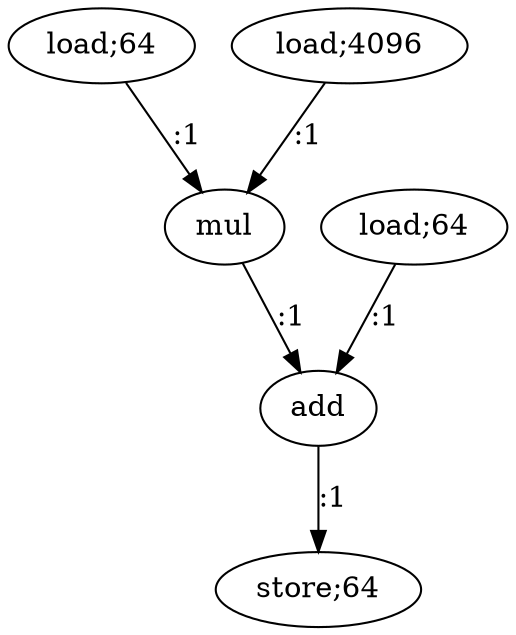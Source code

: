 digraph  {
   0 [label="load;64"];
   1 [label="mul"];
   2 [label="load;64"];
   3 [label="load;4096"];
   4 [label="add"];
   5 [label="store;64"];

   0->1 [label=":1"]
   1->4 [label=":1"]
   2->4 [label=":1"]
   3->1 [label=":1"]
   4->5 [label=":1"]
}
